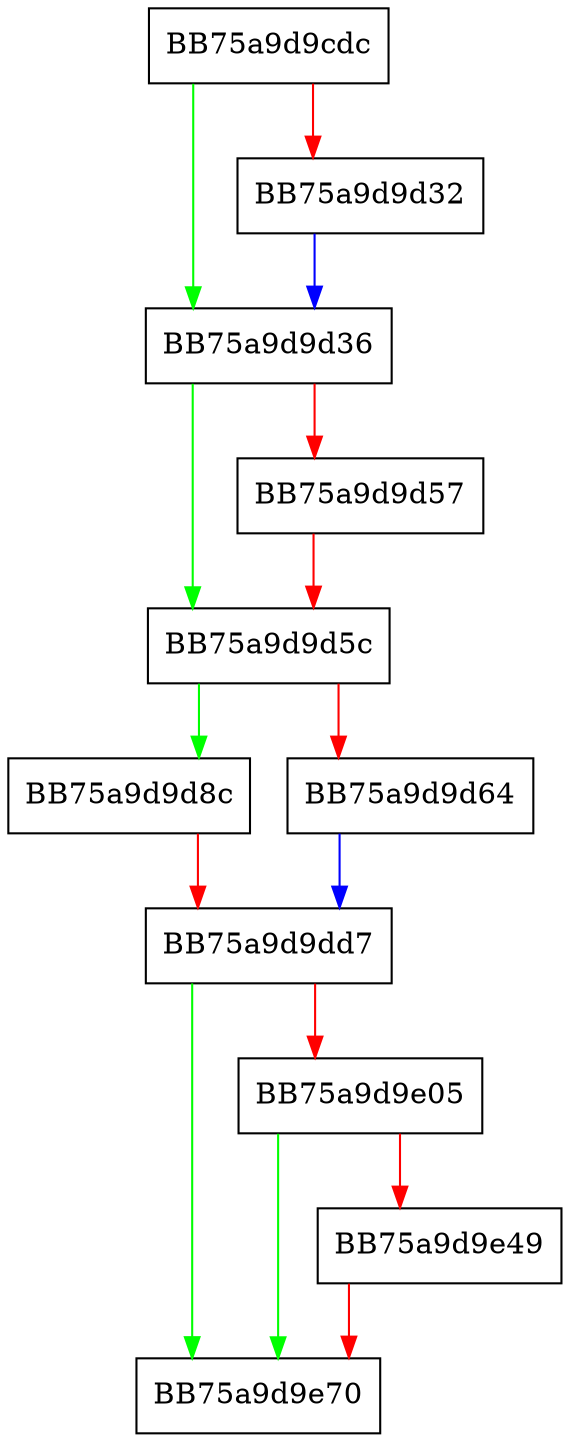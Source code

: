 digraph init {
  node [shape="box"];
  graph [splines=ortho];
  BB75a9d9cdc -> BB75a9d9d36 [color="green"];
  BB75a9d9cdc -> BB75a9d9d32 [color="red"];
  BB75a9d9d32 -> BB75a9d9d36 [color="blue"];
  BB75a9d9d36 -> BB75a9d9d5c [color="green"];
  BB75a9d9d36 -> BB75a9d9d57 [color="red"];
  BB75a9d9d57 -> BB75a9d9d5c [color="red"];
  BB75a9d9d5c -> BB75a9d9d8c [color="green"];
  BB75a9d9d5c -> BB75a9d9d64 [color="red"];
  BB75a9d9d64 -> BB75a9d9dd7 [color="blue"];
  BB75a9d9d8c -> BB75a9d9dd7 [color="red"];
  BB75a9d9dd7 -> BB75a9d9e70 [color="green"];
  BB75a9d9dd7 -> BB75a9d9e05 [color="red"];
  BB75a9d9e05 -> BB75a9d9e70 [color="green"];
  BB75a9d9e05 -> BB75a9d9e49 [color="red"];
  BB75a9d9e49 -> BB75a9d9e70 [color="red"];
}